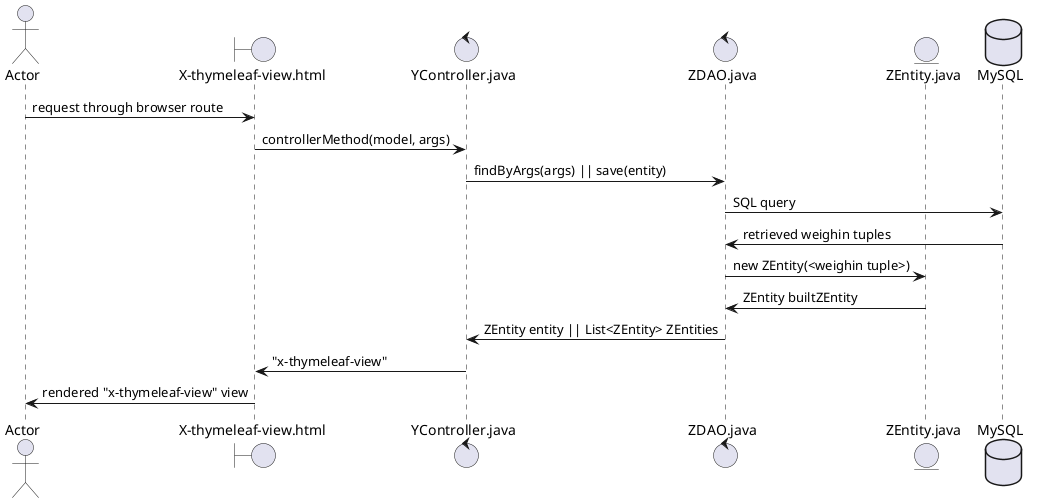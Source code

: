 @startuml

actor user as "Actor"

boundary CompetitionSecretaryPlayView as "X-thymeleaf-view.html"
control CompetitionSecretaryPlayController as "YController.java"
control WeighinsDAO as "ZDAO.java"
entity Weighin as "ZEntity.java"
database MySQL

user -> CompetitionSecretaryPlayView : request through browser route
CompetitionSecretaryPlayView -> CompetitionSecretaryPlayController : controllerMethod(model, args)
CompetitionSecretaryPlayController -> WeighinsDAO : findByArgs(args) || save(entity)

WeighinsDAO -> MySQL : SQL query
WeighinsDAO <- MySQL : retrieved weighin tuples

WeighinsDAO -> Weighin : new ZEntity(<weighin tuple>)
WeighinsDAO <- Weighin : ZEntity builtZEntity
CompetitionSecretaryPlayController <- WeighinsDAO : ZEntity entity || List<ZEntity> ZEntities
CompetitionSecretaryPlayView <- CompetitionSecretaryPlayController : "x-thymeleaf-view"
user <- CompetitionSecretaryPlayView : rendered "x-thymeleaf-view" view

@enduml
